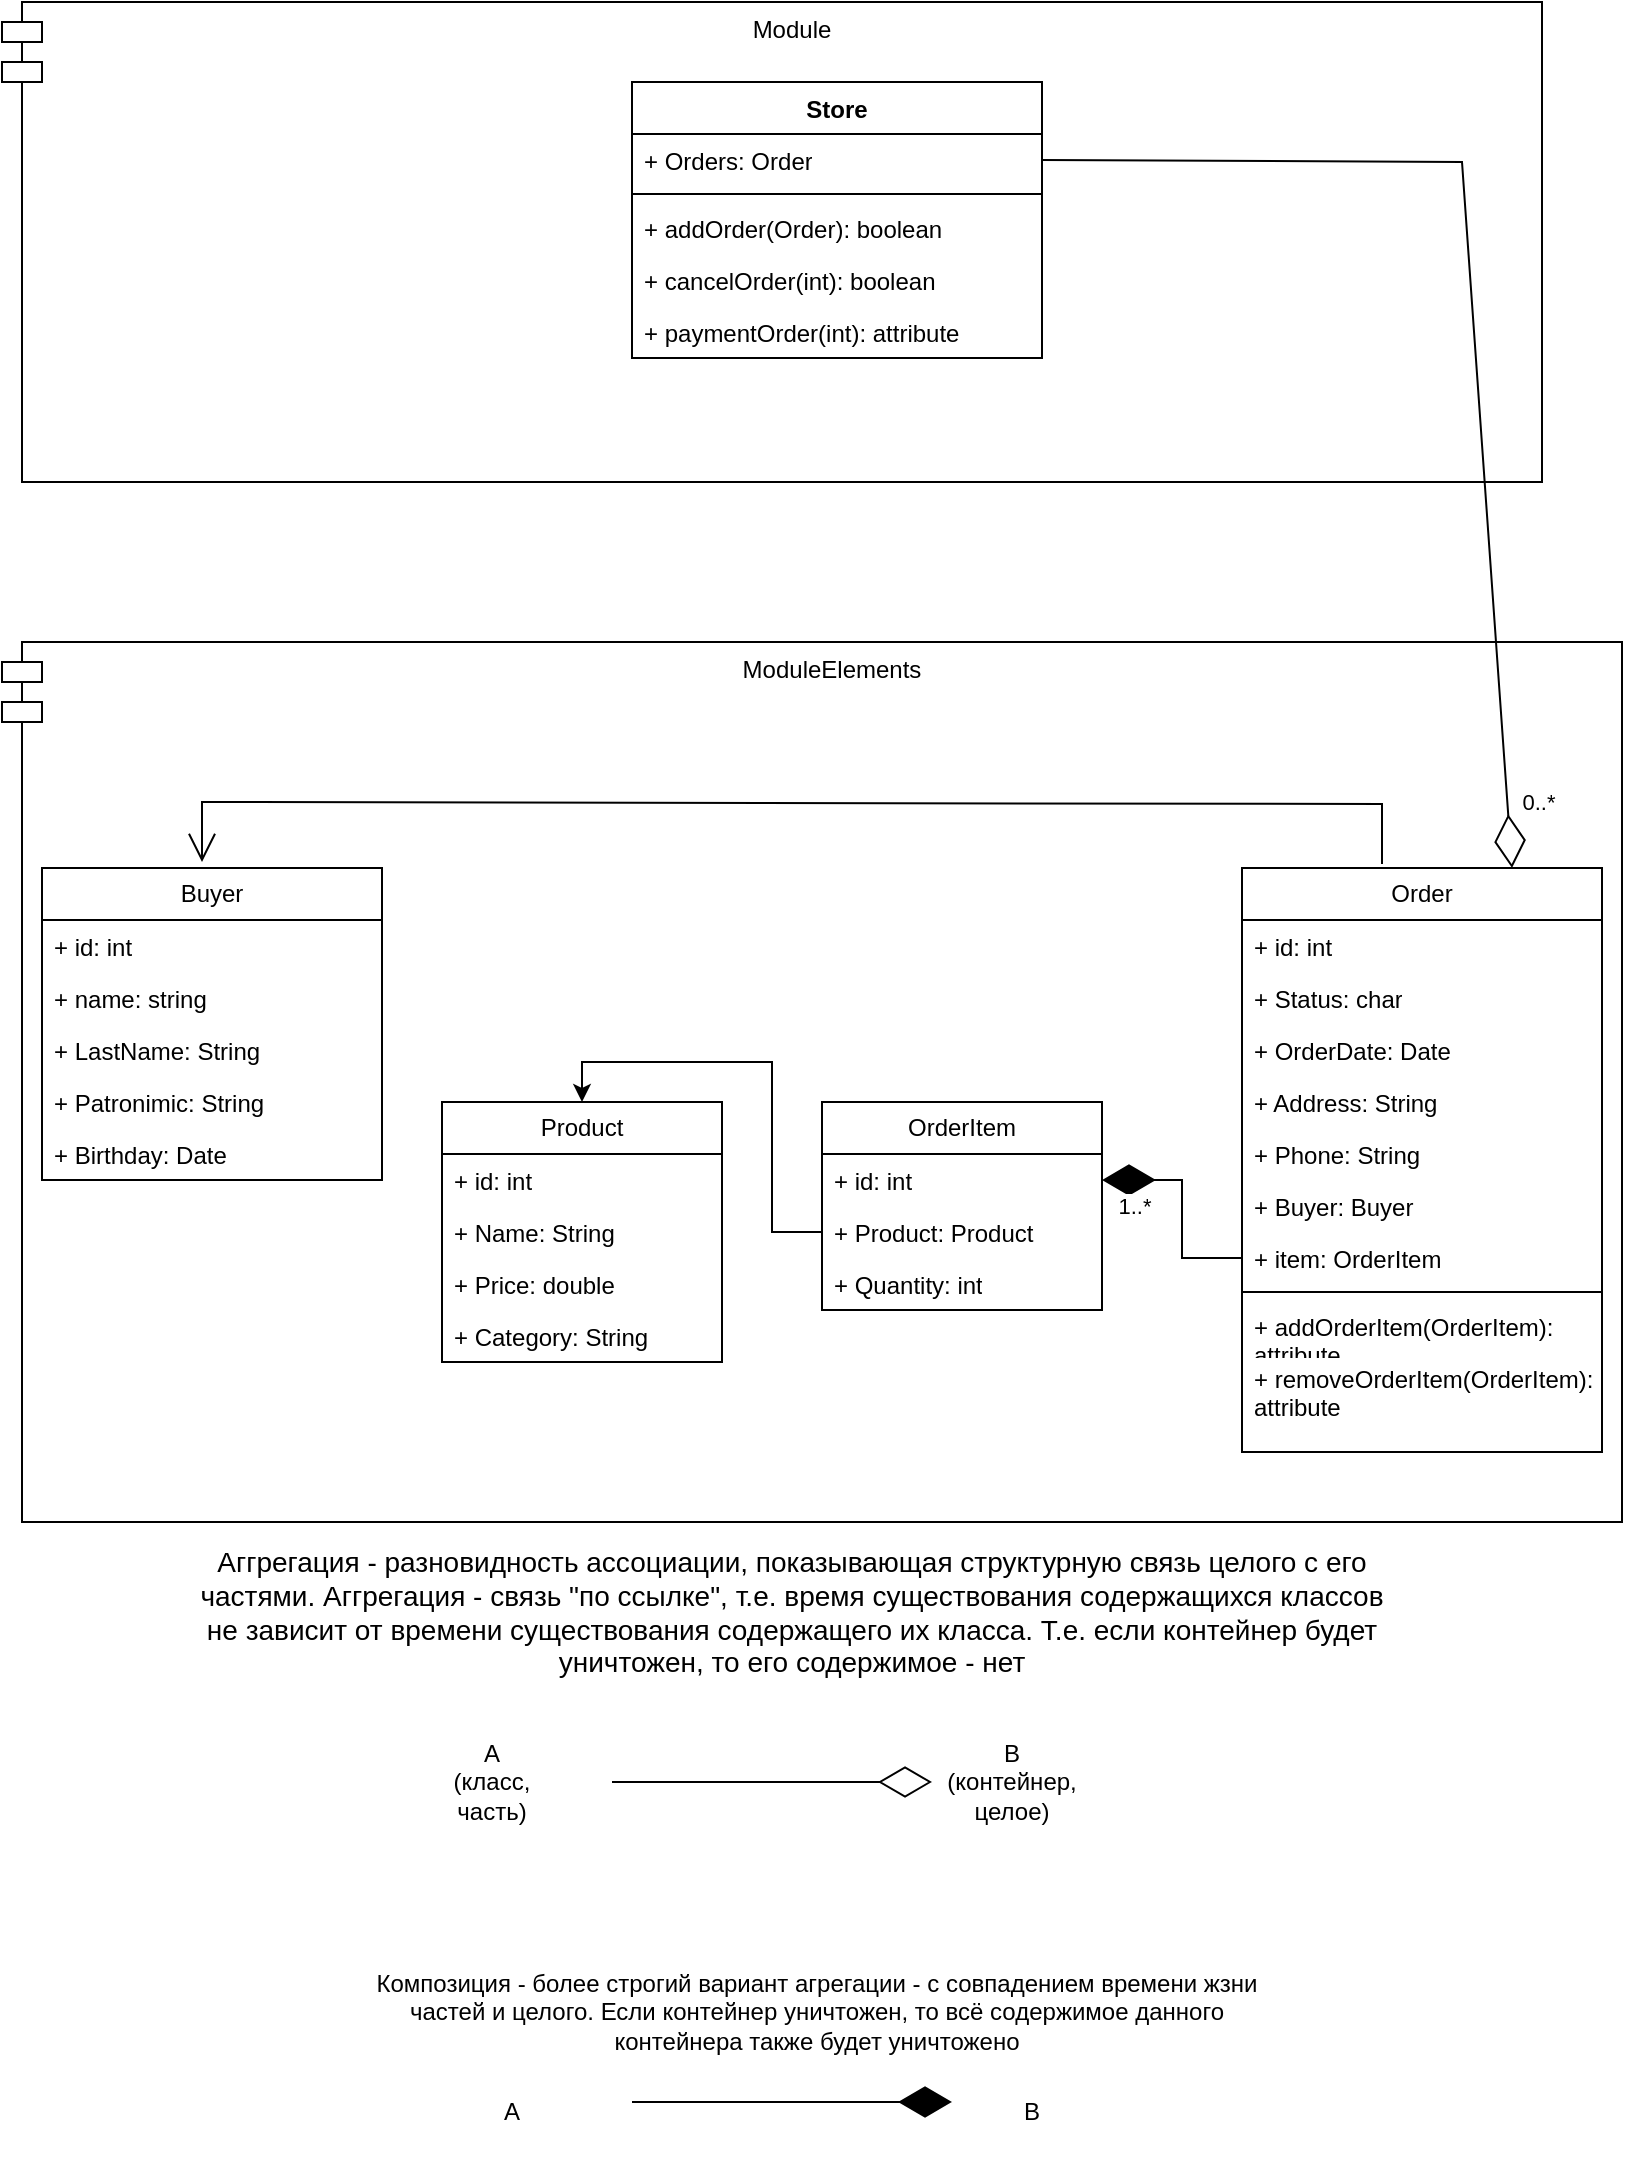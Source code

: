 <mxfile version="21.5.1" type="device">
  <diagram name="Page-1" id="c4acf3e9-155e-7222-9cf6-157b1a14988f">
    <mxGraphModel dx="1114" dy="882" grid="1" gridSize="10" guides="1" tooltips="1" connect="1" arrows="1" fold="1" page="1" pageScale="1" pageWidth="850" pageHeight="1100" background="none" math="0" shadow="0">
      <root>
        <mxCell id="0" />
        <mxCell id="1" parent="0" />
        <mxCell id="9kALYMJafnFwr4-CCQF1-5" value="Module" style="shape=module;align=left;spacingLeft=20;align=center;verticalAlign=top;whiteSpace=wrap;html=1;" vertex="1" parent="1">
          <mxGeometry x="30" y="40" width="770" height="240" as="geometry" />
        </mxCell>
        <mxCell id="9kALYMJafnFwr4-CCQF1-7" value="ModuleElements&lt;br&gt;" style="shape=module;align=left;spacingLeft=20;align=center;verticalAlign=top;whiteSpace=wrap;html=1;" vertex="1" parent="1">
          <mxGeometry x="30" y="360" width="810" height="440" as="geometry" />
        </mxCell>
        <mxCell id="9kALYMJafnFwr4-CCQF1-8" value="Buyer" style="swimlane;fontStyle=0;childLayout=stackLayout;horizontal=1;startSize=26;fillColor=none;horizontalStack=0;resizeParent=1;resizeParentMax=0;resizeLast=0;collapsible=1;marginBottom=0;whiteSpace=wrap;html=1;" vertex="1" parent="1">
          <mxGeometry x="50" y="473" width="170" height="156" as="geometry" />
        </mxCell>
        <mxCell id="9kALYMJafnFwr4-CCQF1-9" value="+ id: int" style="text;strokeColor=none;fillColor=none;align=left;verticalAlign=top;spacingLeft=4;spacingRight=4;overflow=hidden;rotatable=0;points=[[0,0.5],[1,0.5]];portConstraint=eastwest;whiteSpace=wrap;html=1;" vertex="1" parent="9kALYMJafnFwr4-CCQF1-8">
          <mxGeometry y="26" width="170" height="26" as="geometry" />
        </mxCell>
        <mxCell id="9kALYMJafnFwr4-CCQF1-10" value="+ name: string" style="text;strokeColor=none;fillColor=none;align=left;verticalAlign=top;spacingLeft=4;spacingRight=4;overflow=hidden;rotatable=0;points=[[0,0.5],[1,0.5]];portConstraint=eastwest;whiteSpace=wrap;html=1;" vertex="1" parent="9kALYMJafnFwr4-CCQF1-8">
          <mxGeometry y="52" width="170" height="26" as="geometry" />
        </mxCell>
        <mxCell id="9kALYMJafnFwr4-CCQF1-11" value="+ LastName: String" style="text;strokeColor=none;fillColor=none;align=left;verticalAlign=top;spacingLeft=4;spacingRight=4;overflow=hidden;rotatable=0;points=[[0,0.5],[1,0.5]];portConstraint=eastwest;whiteSpace=wrap;html=1;" vertex="1" parent="9kALYMJafnFwr4-CCQF1-8">
          <mxGeometry y="78" width="170" height="26" as="geometry" />
        </mxCell>
        <mxCell id="9kALYMJafnFwr4-CCQF1-12" value="+ Patronimic: String" style="text;strokeColor=none;fillColor=none;align=left;verticalAlign=top;spacingLeft=4;spacingRight=4;overflow=hidden;rotatable=0;points=[[0,0.5],[1,0.5]];portConstraint=eastwest;whiteSpace=wrap;html=1;" vertex="1" parent="9kALYMJafnFwr4-CCQF1-8">
          <mxGeometry y="104" width="170" height="26" as="geometry" />
        </mxCell>
        <mxCell id="9kALYMJafnFwr4-CCQF1-13" value="+ Birthday: Date" style="text;strokeColor=none;fillColor=none;align=left;verticalAlign=top;spacingLeft=4;spacingRight=4;overflow=hidden;rotatable=0;points=[[0,0.5],[1,0.5]];portConstraint=eastwest;whiteSpace=wrap;html=1;" vertex="1" parent="9kALYMJafnFwr4-CCQF1-8">
          <mxGeometry y="130" width="170" height="26" as="geometry" />
        </mxCell>
        <mxCell id="9kALYMJafnFwr4-CCQF1-14" value="Product" style="swimlane;fontStyle=0;childLayout=stackLayout;horizontal=1;startSize=26;fillColor=none;horizontalStack=0;resizeParent=1;resizeParentMax=0;resizeLast=0;collapsible=1;marginBottom=0;whiteSpace=wrap;html=1;" vertex="1" parent="1">
          <mxGeometry x="250" y="590" width="140" height="130" as="geometry" />
        </mxCell>
        <mxCell id="9kALYMJafnFwr4-CCQF1-15" value="+ id: int" style="text;strokeColor=none;fillColor=none;align=left;verticalAlign=top;spacingLeft=4;spacingRight=4;overflow=hidden;rotatable=0;points=[[0,0.5],[1,0.5]];portConstraint=eastwest;whiteSpace=wrap;html=1;" vertex="1" parent="9kALYMJafnFwr4-CCQF1-14">
          <mxGeometry y="26" width="140" height="26" as="geometry" />
        </mxCell>
        <mxCell id="9kALYMJafnFwr4-CCQF1-16" value="+ Name: String" style="text;strokeColor=none;fillColor=none;align=left;verticalAlign=top;spacingLeft=4;spacingRight=4;overflow=hidden;rotatable=0;points=[[0,0.5],[1,0.5]];portConstraint=eastwest;whiteSpace=wrap;html=1;" vertex="1" parent="9kALYMJafnFwr4-CCQF1-14">
          <mxGeometry y="52" width="140" height="26" as="geometry" />
        </mxCell>
        <mxCell id="9kALYMJafnFwr4-CCQF1-17" value="+ Price: double" style="text;strokeColor=none;fillColor=none;align=left;verticalAlign=top;spacingLeft=4;spacingRight=4;overflow=hidden;rotatable=0;points=[[0,0.5],[1,0.5]];portConstraint=eastwest;whiteSpace=wrap;html=1;" vertex="1" parent="9kALYMJafnFwr4-CCQF1-14">
          <mxGeometry y="78" width="140" height="26" as="geometry" />
        </mxCell>
        <mxCell id="9kALYMJafnFwr4-CCQF1-18" value="+ Category: String" style="text;strokeColor=none;fillColor=none;align=left;verticalAlign=top;spacingLeft=4;spacingRight=4;overflow=hidden;rotatable=0;points=[[0,0.5],[1,0.5]];portConstraint=eastwest;whiteSpace=wrap;html=1;" vertex="1" parent="9kALYMJafnFwr4-CCQF1-14">
          <mxGeometry y="104" width="140" height="26" as="geometry" />
        </mxCell>
        <mxCell id="9kALYMJafnFwr4-CCQF1-20" value="OrderItem" style="swimlane;fontStyle=0;childLayout=stackLayout;horizontal=1;startSize=26;fillColor=none;horizontalStack=0;resizeParent=1;resizeParentMax=0;resizeLast=0;collapsible=1;marginBottom=0;whiteSpace=wrap;html=1;" vertex="1" parent="1">
          <mxGeometry x="440" y="590" width="140" height="104" as="geometry" />
        </mxCell>
        <mxCell id="9kALYMJafnFwr4-CCQF1-21" value="+ id: int" style="text;strokeColor=none;fillColor=none;align=left;verticalAlign=top;spacingLeft=4;spacingRight=4;overflow=hidden;rotatable=0;points=[[0,0.5],[1,0.5]];portConstraint=eastwest;whiteSpace=wrap;html=1;" vertex="1" parent="9kALYMJafnFwr4-CCQF1-20">
          <mxGeometry y="26" width="140" height="26" as="geometry" />
        </mxCell>
        <mxCell id="9kALYMJafnFwr4-CCQF1-22" value="+ Product: Product" style="text;strokeColor=none;fillColor=none;align=left;verticalAlign=top;spacingLeft=4;spacingRight=4;overflow=hidden;rotatable=0;points=[[0,0.5],[1,0.5]];portConstraint=eastwest;whiteSpace=wrap;html=1;" vertex="1" parent="9kALYMJafnFwr4-CCQF1-20">
          <mxGeometry y="52" width="140" height="26" as="geometry" />
        </mxCell>
        <mxCell id="9kALYMJafnFwr4-CCQF1-23" value="+ Quantity: int" style="text;strokeColor=none;fillColor=none;align=left;verticalAlign=top;spacingLeft=4;spacingRight=4;overflow=hidden;rotatable=0;points=[[0,0.5],[1,0.5]];portConstraint=eastwest;whiteSpace=wrap;html=1;" vertex="1" parent="9kALYMJafnFwr4-CCQF1-20">
          <mxGeometry y="78" width="140" height="26" as="geometry" />
        </mxCell>
        <mxCell id="9kALYMJafnFwr4-CCQF1-25" value="Order" style="swimlane;fontStyle=0;childLayout=stackLayout;horizontal=1;startSize=26;fillColor=none;horizontalStack=0;resizeParent=1;resizeParentMax=0;resizeLast=0;collapsible=1;marginBottom=0;whiteSpace=wrap;html=1;" vertex="1" parent="1">
          <mxGeometry x="650" y="473" width="180" height="292" as="geometry" />
        </mxCell>
        <mxCell id="9kALYMJafnFwr4-CCQF1-26" value="+ id: int" style="text;strokeColor=none;fillColor=none;align=left;verticalAlign=top;spacingLeft=4;spacingRight=4;overflow=hidden;rotatable=0;points=[[0,0.5],[1,0.5]];portConstraint=eastwest;whiteSpace=wrap;html=1;" vertex="1" parent="9kALYMJafnFwr4-CCQF1-25">
          <mxGeometry y="26" width="180" height="26" as="geometry" />
        </mxCell>
        <mxCell id="9kALYMJafnFwr4-CCQF1-63" value="+ Status: char" style="text;strokeColor=none;fillColor=none;align=left;verticalAlign=top;spacingLeft=4;spacingRight=4;overflow=hidden;rotatable=0;points=[[0,0.5],[1,0.5]];portConstraint=eastwest;whiteSpace=wrap;html=1;" vertex="1" parent="9kALYMJafnFwr4-CCQF1-25">
          <mxGeometry y="52" width="180" height="26" as="geometry" />
        </mxCell>
        <mxCell id="9kALYMJafnFwr4-CCQF1-27" value="+ OrderDate: Date" style="text;strokeColor=none;fillColor=none;align=left;verticalAlign=top;spacingLeft=4;spacingRight=4;overflow=hidden;rotatable=0;points=[[0,0.5],[1,0.5]];portConstraint=eastwest;whiteSpace=wrap;html=1;" vertex="1" parent="9kALYMJafnFwr4-CCQF1-25">
          <mxGeometry y="78" width="180" height="26" as="geometry" />
        </mxCell>
        <mxCell id="9kALYMJafnFwr4-CCQF1-28" value="+ Address: String" style="text;strokeColor=none;fillColor=none;align=left;verticalAlign=top;spacingLeft=4;spacingRight=4;overflow=hidden;rotatable=0;points=[[0,0.5],[1,0.5]];portConstraint=eastwest;whiteSpace=wrap;html=1;" vertex="1" parent="9kALYMJafnFwr4-CCQF1-25">
          <mxGeometry y="104" width="180" height="26" as="geometry" />
        </mxCell>
        <mxCell id="9kALYMJafnFwr4-CCQF1-31" value="+ Phone: String" style="text;strokeColor=none;fillColor=none;align=left;verticalAlign=top;spacingLeft=4;spacingRight=4;overflow=hidden;rotatable=0;points=[[0,0.5],[1,0.5]];portConstraint=eastwest;whiteSpace=wrap;html=1;" vertex="1" parent="9kALYMJafnFwr4-CCQF1-25">
          <mxGeometry y="130" width="180" height="26" as="geometry" />
        </mxCell>
        <mxCell id="9kALYMJafnFwr4-CCQF1-30" value="+ Buyer: Buyer" style="text;strokeColor=none;fillColor=none;align=left;verticalAlign=top;spacingLeft=4;spacingRight=4;overflow=hidden;rotatable=0;points=[[0,0.5],[1,0.5]];portConstraint=eastwest;whiteSpace=wrap;html=1;" vertex="1" parent="9kALYMJafnFwr4-CCQF1-25">
          <mxGeometry y="156" width="180" height="26" as="geometry" />
        </mxCell>
        <mxCell id="9kALYMJafnFwr4-CCQF1-32" value="+ item: OrderItem" style="text;strokeColor=none;fillColor=none;align=left;verticalAlign=top;spacingLeft=4;spacingRight=4;overflow=hidden;rotatable=0;points=[[0,0.5],[1,0.5]];portConstraint=eastwest;whiteSpace=wrap;html=1;" vertex="1" parent="9kALYMJafnFwr4-CCQF1-25">
          <mxGeometry y="182" width="180" height="26" as="geometry" />
        </mxCell>
        <mxCell id="9kALYMJafnFwr4-CCQF1-35" value="" style="endArrow=open;endFill=1;endSize=12;html=1;rounded=0;" edge="1" parent="9kALYMJafnFwr4-CCQF1-25">
          <mxGeometry width="160" relative="1" as="geometry">
            <mxPoint x="70" y="-2" as="sourcePoint" />
            <mxPoint x="-520" y="-3" as="targetPoint" />
            <Array as="points">
              <mxPoint x="70" y="-32" />
              <mxPoint x="-520" y="-33" />
            </Array>
          </mxGeometry>
        </mxCell>
        <mxCell id="9kALYMJafnFwr4-CCQF1-66" value="" style="line;strokeWidth=1;fillColor=none;align=left;verticalAlign=middle;spacingTop=-1;spacingLeft=3;spacingRight=3;rotatable=0;labelPosition=right;points=[];portConstraint=eastwest;strokeColor=inherit;" vertex="1" parent="9kALYMJafnFwr4-CCQF1-25">
          <mxGeometry y="208" width="180" height="8" as="geometry" />
        </mxCell>
        <mxCell id="9kALYMJafnFwr4-CCQF1-68" value="+ addOrderItem(OrderItem): attribute" style="text;strokeColor=none;fillColor=none;align=left;verticalAlign=top;spacingLeft=4;spacingRight=4;overflow=hidden;rotatable=0;points=[[0,0.5],[1,0.5]];portConstraint=eastwest;whiteSpace=wrap;html=1;" vertex="1" parent="9kALYMJafnFwr4-CCQF1-25">
          <mxGeometry y="216" width="180" height="26" as="geometry" />
        </mxCell>
        <mxCell id="9kALYMJafnFwr4-CCQF1-67" value="+ removeOrderItem(OrderItem): attribute" style="text;strokeColor=none;fillColor=none;align=left;verticalAlign=top;spacingLeft=4;spacingRight=4;overflow=hidden;rotatable=0;points=[[0,0.5],[1,0.5]];portConstraint=eastwest;whiteSpace=wrap;html=1;" vertex="1" parent="9kALYMJafnFwr4-CCQF1-25">
          <mxGeometry y="242" width="180" height="50" as="geometry" />
        </mxCell>
        <mxCell id="9kALYMJafnFwr4-CCQF1-38" style="edgeStyle=orthogonalEdgeStyle;rounded=0;orthogonalLoop=1;jettySize=auto;html=1;exitX=0;exitY=0.5;exitDx=0;exitDy=0;entryX=0.5;entryY=0;entryDx=0;entryDy=0;" edge="1" parent="1" source="9kALYMJafnFwr4-CCQF1-22" target="9kALYMJafnFwr4-CCQF1-14">
          <mxGeometry relative="1" as="geometry" />
        </mxCell>
        <mxCell id="9kALYMJafnFwr4-CCQF1-39" value="A &lt;br&gt;(класс, часть)" style="text;html=1;strokeColor=none;fillColor=none;align=center;verticalAlign=middle;whiteSpace=wrap;rounded=0;" vertex="1" parent="1">
          <mxGeometry x="245" y="910" width="60" height="40" as="geometry" />
        </mxCell>
        <mxCell id="9kALYMJafnFwr4-CCQF1-40" value="&lt;font style=&quot;font-size: 14px;&quot;&gt;Аггрегация - разновидность ассоциации, показывающая структурную связь целого с его частями. Аггрегация - связь &quot;по ссылке&quot;, т.е. время существования содержащихся классов не зависит от времени существования содержащего их класса. Т.е. если контейнер будет уничтожен, то его содержимое - нет&lt;/font&gt;" style="text;html=1;strokeColor=none;fillColor=none;align=center;verticalAlign=middle;whiteSpace=wrap;rounded=0;" vertex="1" parent="1">
          <mxGeometry x="125" y="810" width="600" height="70" as="geometry" />
        </mxCell>
        <mxCell id="9kALYMJafnFwr4-CCQF1-41" value="В (контейнер, целое)" style="text;html=1;strokeColor=none;fillColor=none;align=center;verticalAlign=middle;whiteSpace=wrap;rounded=0;" vertex="1" parent="1">
          <mxGeometry x="505" y="910" width="60" height="40" as="geometry" />
        </mxCell>
        <mxCell id="9kALYMJafnFwr4-CCQF1-48" value="" style="endArrow=diamondThin;endFill=0;endSize=24;html=1;rounded=0;" edge="1" parent="1">
          <mxGeometry width="160" relative="1" as="geometry">
            <mxPoint x="335" y="930" as="sourcePoint" />
            <mxPoint x="495" y="930" as="targetPoint" />
          </mxGeometry>
        </mxCell>
        <mxCell id="9kALYMJafnFwr4-CCQF1-49" value="A" style="text;html=1;strokeColor=none;fillColor=none;align=center;verticalAlign=middle;whiteSpace=wrap;rounded=0;" vertex="1" parent="1">
          <mxGeometry x="255" y="1080" width="60" height="30" as="geometry" />
        </mxCell>
        <mxCell id="9kALYMJafnFwr4-CCQF1-50" value="Композиция - более строгий вариант агрегации - с совпадением времени жзни частей и целого. Если контейнер уничтожен, то всё содержимое данного контейнера также будет уничтожено" style="text;html=1;strokeColor=none;fillColor=none;align=center;verticalAlign=middle;whiteSpace=wrap;rounded=0;" vertex="1" parent="1">
          <mxGeometry x="210" y="1030" width="455" height="30" as="geometry" />
        </mxCell>
        <mxCell id="9kALYMJafnFwr4-CCQF1-51" value="В" style="text;html=1;strokeColor=none;fillColor=none;align=center;verticalAlign=middle;whiteSpace=wrap;rounded=0;" vertex="1" parent="1">
          <mxGeometry x="515" y="1080" width="60" height="30" as="geometry" />
        </mxCell>
        <mxCell id="9kALYMJafnFwr4-CCQF1-52" value="" style="endArrow=diamondThin;endFill=1;endSize=24;html=1;rounded=0;" edge="1" parent="1">
          <mxGeometry width="160" relative="1" as="geometry">
            <mxPoint x="345" y="1090" as="sourcePoint" />
            <mxPoint x="505" y="1090" as="targetPoint" />
          </mxGeometry>
        </mxCell>
        <mxCell id="9kALYMJafnFwr4-CCQF1-55" value="" style="endArrow=diamondThin;endFill=1;endSize=24;html=1;rounded=0;entryX=1;entryY=0.5;entryDx=0;entryDy=0;exitX=0;exitY=0.5;exitDx=0;exitDy=0;" edge="1" parent="1" source="9kALYMJafnFwr4-CCQF1-32" target="9kALYMJafnFwr4-CCQF1-21">
          <mxGeometry width="160" relative="1" as="geometry">
            <mxPoint x="649" y="647" as="sourcePoint" />
            <mxPoint x="600" y="629" as="targetPoint" />
            <Array as="points">
              <mxPoint x="620" y="668" />
              <mxPoint x="620" y="629" />
            </Array>
          </mxGeometry>
        </mxCell>
        <mxCell id="9kALYMJafnFwr4-CCQF1-56" value="1..*" style="edgeLabel;html=1;align=center;verticalAlign=middle;resizable=0;points=[];" vertex="1" connectable="0" parent="9kALYMJafnFwr4-CCQF1-55">
          <mxGeometry x="0.711" y="2" relative="1" as="geometry">
            <mxPoint y="11" as="offset" />
          </mxGeometry>
        </mxCell>
        <mxCell id="9kALYMJafnFwr4-CCQF1-57" value="Store" style="swimlane;fontStyle=1;align=center;verticalAlign=top;childLayout=stackLayout;horizontal=1;startSize=26;horizontalStack=0;resizeParent=1;resizeParentMax=0;resizeLast=0;collapsible=1;marginBottom=0;whiteSpace=wrap;html=1;" vertex="1" parent="1">
          <mxGeometry x="345" y="80" width="205" height="138" as="geometry" />
        </mxCell>
        <mxCell id="9kALYMJafnFwr4-CCQF1-58" value="+ Orders: Order" style="text;strokeColor=none;fillColor=none;align=left;verticalAlign=top;spacingLeft=4;spacingRight=4;overflow=hidden;rotatable=0;points=[[0,0.5],[1,0.5]];portConstraint=eastwest;whiteSpace=wrap;html=1;" vertex="1" parent="9kALYMJafnFwr4-CCQF1-57">
          <mxGeometry y="26" width="205" height="26" as="geometry" />
        </mxCell>
        <mxCell id="9kALYMJafnFwr4-CCQF1-59" value="" style="line;strokeWidth=1;fillColor=none;align=left;verticalAlign=middle;spacingTop=-1;spacingLeft=3;spacingRight=3;rotatable=0;labelPosition=right;points=[];portConstraint=eastwest;strokeColor=inherit;" vertex="1" parent="9kALYMJafnFwr4-CCQF1-57">
          <mxGeometry y="52" width="205" height="8" as="geometry" />
        </mxCell>
        <mxCell id="9kALYMJafnFwr4-CCQF1-60" value="+ addOrder(Order): boolean" style="text;strokeColor=none;fillColor=none;align=left;verticalAlign=top;spacingLeft=4;spacingRight=4;overflow=hidden;rotatable=0;points=[[0,0.5],[1,0.5]];portConstraint=eastwest;whiteSpace=wrap;html=1;" vertex="1" parent="9kALYMJafnFwr4-CCQF1-57">
          <mxGeometry y="60" width="205" height="26" as="geometry" />
        </mxCell>
        <mxCell id="9kALYMJafnFwr4-CCQF1-61" value="+ cancelOrder(int): boolean" style="text;strokeColor=none;fillColor=none;align=left;verticalAlign=top;spacingLeft=4;spacingRight=4;overflow=hidden;rotatable=0;points=[[0,0.5],[1,0.5]];portConstraint=eastwest;whiteSpace=wrap;html=1;" vertex="1" parent="9kALYMJafnFwr4-CCQF1-57">
          <mxGeometry y="86" width="205" height="26" as="geometry" />
        </mxCell>
        <mxCell id="9kALYMJafnFwr4-CCQF1-62" value="+ paymentOrder(int): attribute" style="text;strokeColor=none;fillColor=none;align=left;verticalAlign=top;spacingLeft=4;spacingRight=4;overflow=hidden;rotatable=0;points=[[0,0.5],[1,0.5]];portConstraint=eastwest;whiteSpace=wrap;html=1;" vertex="1" parent="9kALYMJafnFwr4-CCQF1-57">
          <mxGeometry y="112" width="205" height="26" as="geometry" />
        </mxCell>
        <mxCell id="9kALYMJafnFwr4-CCQF1-64" value="" style="endArrow=diamondThin;endFill=0;endSize=24;html=1;rounded=0;entryX=0.75;entryY=0;entryDx=0;entryDy=0;exitX=1;exitY=0.5;exitDx=0;exitDy=0;" edge="1" parent="1" source="9kALYMJafnFwr4-CCQF1-58" target="9kALYMJafnFwr4-CCQF1-25">
          <mxGeometry width="160" relative="1" as="geometry">
            <mxPoint x="220" y="440" as="sourcePoint" />
            <mxPoint x="380" y="440" as="targetPoint" />
            <Array as="points">
              <mxPoint x="760" y="120" />
            </Array>
          </mxGeometry>
        </mxCell>
        <mxCell id="9kALYMJafnFwr4-CCQF1-65" value="0..*" style="edgeLabel;html=1;align=center;verticalAlign=middle;resizable=0;points=[];" vertex="1" connectable="0" parent="9kALYMJafnFwr4-CCQF1-64">
          <mxGeometry x="0.911" y="-1" relative="1" as="geometry">
            <mxPoint x="16" y="-8" as="offset" />
          </mxGeometry>
        </mxCell>
      </root>
    </mxGraphModel>
  </diagram>
</mxfile>
